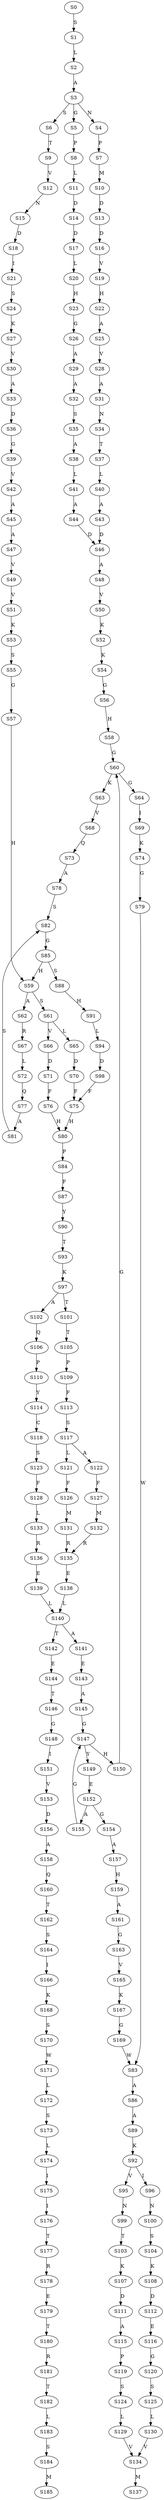 strict digraph  {
	S0 -> S1 [ label = S ];
	S1 -> S2 [ label = L ];
	S2 -> S3 [ label = A ];
	S3 -> S4 [ label = N ];
	S3 -> S5 [ label = G ];
	S3 -> S6 [ label = S ];
	S4 -> S7 [ label = P ];
	S5 -> S8 [ label = P ];
	S6 -> S9 [ label = T ];
	S7 -> S10 [ label = M ];
	S8 -> S11 [ label = L ];
	S9 -> S12 [ label = V ];
	S10 -> S13 [ label = D ];
	S11 -> S14 [ label = D ];
	S12 -> S15 [ label = N ];
	S13 -> S16 [ label = D ];
	S14 -> S17 [ label = D ];
	S15 -> S18 [ label = D ];
	S16 -> S19 [ label = V ];
	S17 -> S20 [ label = L ];
	S18 -> S21 [ label = I ];
	S19 -> S22 [ label = H ];
	S20 -> S23 [ label = H ];
	S21 -> S24 [ label = S ];
	S22 -> S25 [ label = A ];
	S23 -> S26 [ label = G ];
	S24 -> S27 [ label = K ];
	S25 -> S28 [ label = V ];
	S26 -> S29 [ label = A ];
	S27 -> S30 [ label = V ];
	S28 -> S31 [ label = A ];
	S29 -> S32 [ label = A ];
	S30 -> S33 [ label = A ];
	S31 -> S34 [ label = N ];
	S32 -> S35 [ label = S ];
	S33 -> S36 [ label = D ];
	S34 -> S37 [ label = T ];
	S35 -> S38 [ label = A ];
	S36 -> S39 [ label = G ];
	S37 -> S40 [ label = L ];
	S38 -> S41 [ label = L ];
	S39 -> S42 [ label = V ];
	S40 -> S43 [ label = A ];
	S41 -> S44 [ label = A ];
	S42 -> S45 [ label = A ];
	S43 -> S46 [ label = D ];
	S44 -> S46 [ label = D ];
	S45 -> S47 [ label = A ];
	S46 -> S48 [ label = A ];
	S47 -> S49 [ label = V ];
	S48 -> S50 [ label = V ];
	S49 -> S51 [ label = V ];
	S50 -> S52 [ label = K ];
	S51 -> S53 [ label = K ];
	S52 -> S54 [ label = K ];
	S53 -> S55 [ label = S ];
	S54 -> S56 [ label = G ];
	S55 -> S57 [ label = G ];
	S56 -> S58 [ label = H ];
	S57 -> S59 [ label = H ];
	S58 -> S60 [ label = G ];
	S59 -> S61 [ label = S ];
	S59 -> S62 [ label = A ];
	S60 -> S63 [ label = K ];
	S60 -> S64 [ label = G ];
	S61 -> S65 [ label = L ];
	S61 -> S66 [ label = V ];
	S62 -> S67 [ label = R ];
	S63 -> S68 [ label = V ];
	S64 -> S69 [ label = I ];
	S65 -> S70 [ label = D ];
	S66 -> S71 [ label = D ];
	S67 -> S72 [ label = L ];
	S68 -> S73 [ label = Q ];
	S69 -> S74 [ label = K ];
	S70 -> S75 [ label = F ];
	S71 -> S76 [ label = F ];
	S72 -> S77 [ label = Q ];
	S73 -> S78 [ label = A ];
	S74 -> S79 [ label = G ];
	S75 -> S80 [ label = H ];
	S76 -> S80 [ label = H ];
	S77 -> S81 [ label = A ];
	S78 -> S82 [ label = S ];
	S79 -> S83 [ label = W ];
	S80 -> S84 [ label = P ];
	S81 -> S82 [ label = S ];
	S82 -> S85 [ label = G ];
	S83 -> S86 [ label = A ];
	S84 -> S87 [ label = F ];
	S85 -> S59 [ label = H ];
	S85 -> S88 [ label = S ];
	S86 -> S89 [ label = A ];
	S87 -> S90 [ label = Y ];
	S88 -> S91 [ label = H ];
	S89 -> S92 [ label = K ];
	S90 -> S93 [ label = T ];
	S91 -> S94 [ label = L ];
	S92 -> S95 [ label = V ];
	S92 -> S96 [ label = I ];
	S93 -> S97 [ label = K ];
	S94 -> S98 [ label = D ];
	S95 -> S99 [ label = N ];
	S96 -> S100 [ label = N ];
	S97 -> S101 [ label = T ];
	S97 -> S102 [ label = A ];
	S98 -> S75 [ label = F ];
	S99 -> S103 [ label = T ];
	S100 -> S104 [ label = S ];
	S101 -> S105 [ label = T ];
	S102 -> S106 [ label = Q ];
	S103 -> S107 [ label = K ];
	S104 -> S108 [ label = K ];
	S105 -> S109 [ label = P ];
	S106 -> S110 [ label = P ];
	S107 -> S111 [ label = D ];
	S108 -> S112 [ label = D ];
	S109 -> S113 [ label = F ];
	S110 -> S114 [ label = Y ];
	S111 -> S115 [ label = A ];
	S112 -> S116 [ label = E ];
	S113 -> S117 [ label = S ];
	S114 -> S118 [ label = C ];
	S115 -> S119 [ label = P ];
	S116 -> S120 [ label = G ];
	S117 -> S121 [ label = L ];
	S117 -> S122 [ label = A ];
	S118 -> S123 [ label = S ];
	S119 -> S124 [ label = S ];
	S120 -> S125 [ label = S ];
	S121 -> S126 [ label = F ];
	S122 -> S127 [ label = F ];
	S123 -> S128 [ label = F ];
	S124 -> S129 [ label = L ];
	S125 -> S130 [ label = L ];
	S126 -> S131 [ label = M ];
	S127 -> S132 [ label = M ];
	S128 -> S133 [ label = L ];
	S129 -> S134 [ label = V ];
	S130 -> S134 [ label = V ];
	S131 -> S135 [ label = R ];
	S132 -> S135 [ label = R ];
	S133 -> S136 [ label = R ];
	S134 -> S137 [ label = M ];
	S135 -> S138 [ label = E ];
	S136 -> S139 [ label = E ];
	S138 -> S140 [ label = L ];
	S139 -> S140 [ label = L ];
	S140 -> S141 [ label = A ];
	S140 -> S142 [ label = T ];
	S141 -> S143 [ label = E ];
	S142 -> S144 [ label = E ];
	S143 -> S145 [ label = A ];
	S144 -> S146 [ label = T ];
	S145 -> S147 [ label = G ];
	S146 -> S148 [ label = G ];
	S147 -> S149 [ label = Y ];
	S147 -> S150 [ label = H ];
	S148 -> S151 [ label = I ];
	S149 -> S152 [ label = E ];
	S150 -> S60 [ label = G ];
	S151 -> S153 [ label = V ];
	S152 -> S154 [ label = G ];
	S152 -> S155 [ label = A ];
	S153 -> S156 [ label = D ];
	S154 -> S157 [ label = A ];
	S155 -> S147 [ label = G ];
	S156 -> S158 [ label = A ];
	S157 -> S159 [ label = H ];
	S158 -> S160 [ label = Q ];
	S159 -> S161 [ label = A ];
	S160 -> S162 [ label = T ];
	S161 -> S163 [ label = G ];
	S162 -> S164 [ label = S ];
	S163 -> S165 [ label = V ];
	S164 -> S166 [ label = I ];
	S165 -> S167 [ label = K ];
	S166 -> S168 [ label = K ];
	S167 -> S169 [ label = G ];
	S168 -> S170 [ label = S ];
	S169 -> S83 [ label = W ];
	S170 -> S171 [ label = W ];
	S171 -> S172 [ label = L ];
	S172 -> S173 [ label = S ];
	S173 -> S174 [ label = L ];
	S174 -> S175 [ label = I ];
	S175 -> S176 [ label = I ];
	S176 -> S177 [ label = T ];
	S177 -> S178 [ label = R ];
	S178 -> S179 [ label = E ];
	S179 -> S180 [ label = T ];
	S180 -> S181 [ label = R ];
	S181 -> S182 [ label = T ];
	S182 -> S183 [ label = L ];
	S183 -> S184 [ label = S ];
	S184 -> S185 [ label = M ];
}
